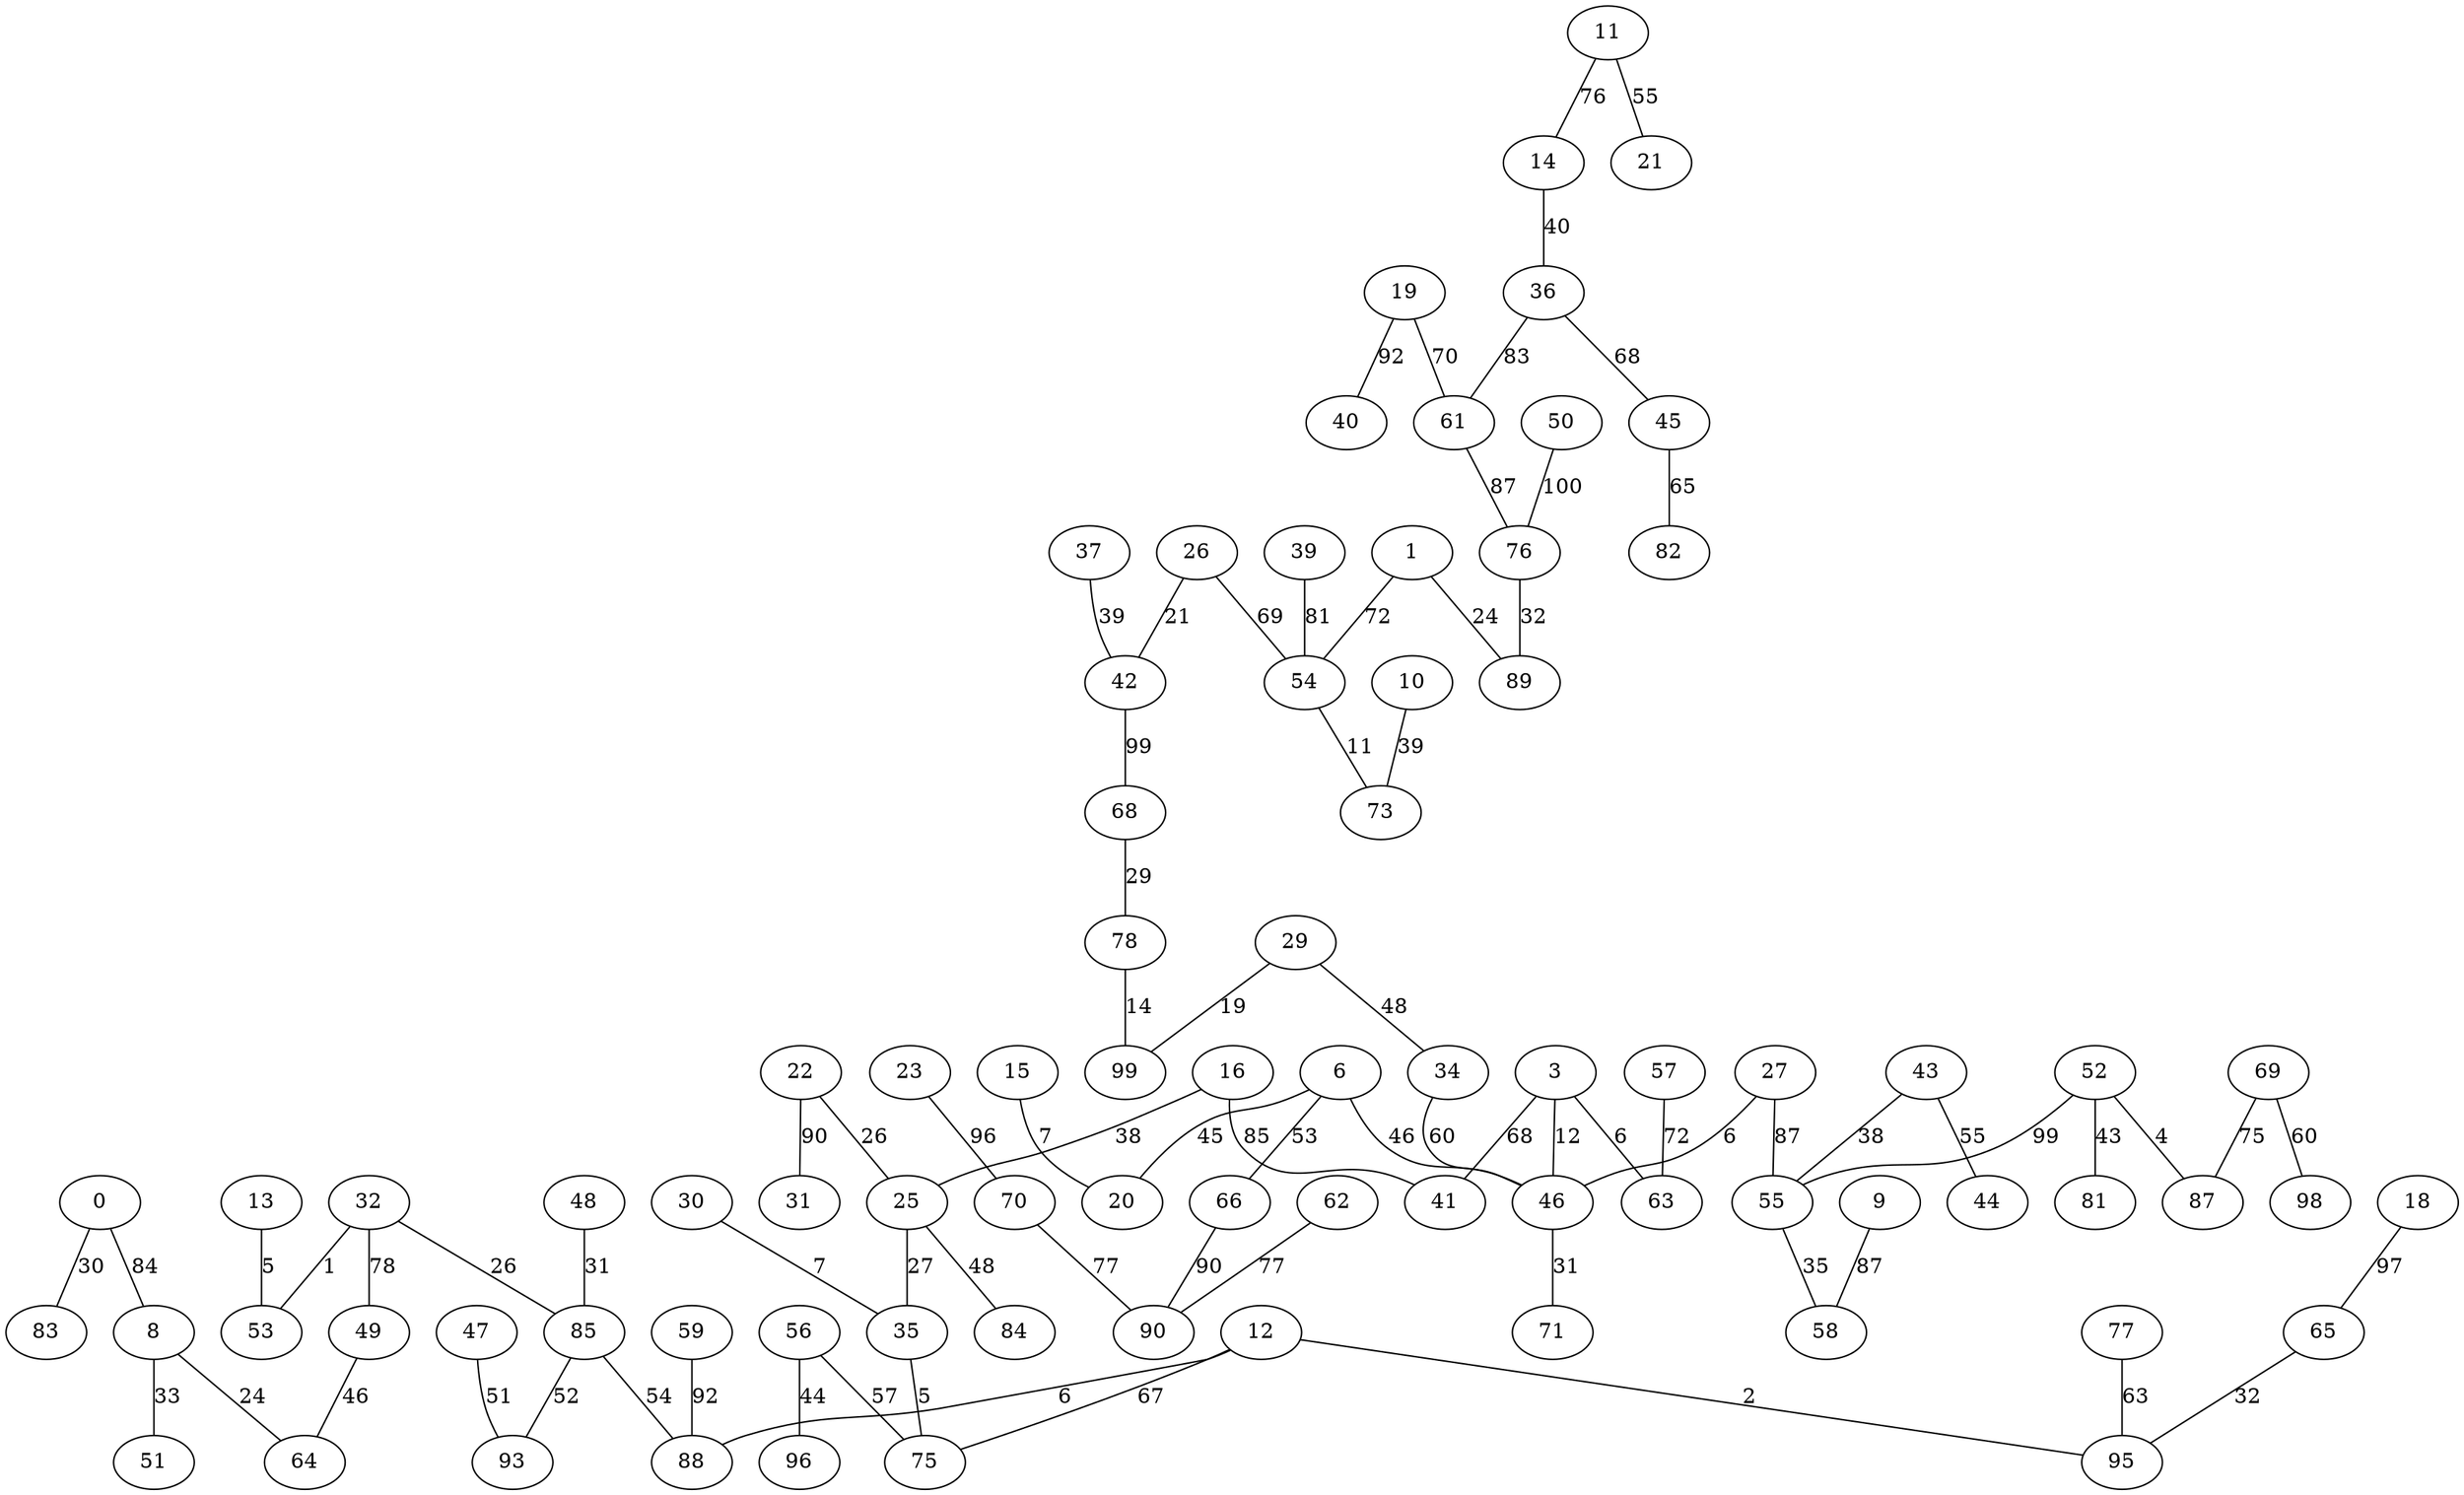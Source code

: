 graph {
  0 [label="0"];
  1 [label="1"];
  3 [label="3"];
  6 [label="6"];
  8 [label="8"];
  9 [label="9"];
  10 [label="10"];
  11 [label="11"];
  12 [label="12"];
  13 [label="13"];
  14 [label="14"];
  15 [label="15"];
  16 [label="16"];
  18 [label="18"];
  19 [label="19"];
  20 [label="20"];
  21 [label="21"];
  22 [label="22"];
  23 [label="23"];
  25 [label="25"];
  26 [label="26"];
  27 [label="27"];
  29 [label="29"];
  30 [label="30"];
  31 [label="31"];
  32 [label="32"];
  34 [label="34"];
  35 [label="35"];
  36 [label="36"];
  37 [label="37"];
  39 [label="39"];
  40 [label="40"];
  41 [label="41"];
  42 [label="42"];
  43 [label="43"];
  44 [label="44"];
  45 [label="45"];
  46 [label="46"];
  47 [label="47"];
  48 [label="48"];
  49 [label="49"];
  50 [label="50"];
  51 [label="51"];
  52 [label="52"];
  53 [label="53"];
  54 [label="54"];
  55 [label="55"];
  56 [label="56"];
  57 [label="57"];
  58 [label="58"];
  59 [label="59"];
  61 [label="61"];
  62 [label="62"];
  63 [label="63"];
  64 [label="64"];
  65 [label="65"];
  66 [label="66"];
  68 [label="68"];
  69 [label="69"];
  70 [label="70"];
  71 [label="71"];
  73 [label="73"];
  75 [label="75"];
  76 [label="76"];
  77 [label="77"];
  78 [label="78"];
  81 [label="81"];
  82 [label="82"];
  83 [label="83"];
  84 [label="84"];
  85 [label="85"];
  87 [label="87"];
  88 [label="88"];
  89 [label="89"];
  90 [label="90"];
  93 [label="93"];
  95 [label="95"];
  96 [label="96"];
  98 [label="98"];
  99 [label="99"];
  0 -- 8 [label="84"];
  0 -- 83 [label="30"];
  1 -- 89 [label="24"];
  1 -- 54 [label="72"];
  3 -- 41 [label="68"];
  3 -- 63 [label="6"];
  3 -- 46 [label="12"];
  6 -- 20 [label="45"];
  6 -- 66 [label="53"];
  6 -- 46 [label="46"];
  8 -- 64 [label="24"];
  8 -- 51 [label="33"];
  9 -- 58 [label="87"];
  10 -- 73 [label="39"];
  11 -- 14 [label="76"];
  11 -- 21 [label="55"];
  12 -- 75 [label="67"];
  12 -- 95 [label="2"];
  12 -- 88 [label="6"];
  13 -- 53 [label="5"];
  14 -- 36 [label="40"];
  15 -- 20 [label="7"];
  16 -- 25 [label="38"];
  16 -- 41 [label="85"];
  18 -- 65 [label="97"];
  19 -- 40 [label="92"];
  19 -- 61 [label="70"];
  22 -- 25 [label="26"];
  22 -- 31 [label="90"];
  23 -- 70 [label="96"];
  25 -- 84 [label="48"];
  25 -- 35 [label="27"];
  26 -- 54 [label="69"];
  26 -- 42 [label="21"];
  27 -- 46 [label="6"];
  27 -- 55 [label="87"];
  29 -- 99 [label="19"];
  29 -- 34 [label="48"];
  30 -- 35 [label="7"];
  32 -- 53 [label="1"];
  32 -- 85 [label="26"];
  32 -- 49 [label="78"];
  34 -- 46 [label="60"];
  35 -- 75 [label="5"];
  36 -- 45 [label="68"];
  36 -- 61 [label="83"];
  37 -- 42 [label="39"];
  39 -- 54 [label="81"];
  42 -- 68 [label="99"];
  43 -- 44 [label="55"];
  43 -- 55 [label="38"];
  45 -- 82 [label="65"];
  46 -- 71 [label="31"];
  47 -- 93 [label="51"];
  48 -- 85 [label="31"];
  49 -- 64 [label="46"];
  50 -- 76 [label="100"];
  52 -- 87 [label="4"];
  52 -- 55 [label="99"];
  52 -- 81 [label="43"];
  54 -- 73 [label="11"];
  55 -- 58 [label="35"];
  56 -- 75 [label="57"];
  56 -- 96 [label="44"];
  57 -- 63 [label="72"];
  59 -- 88 [label="92"];
  61 -- 76 [label="87"];
  62 -- 90 [label="77"];
  65 -- 95 [label="32"];
  66 -- 90 [label="90"];
  68 -- 78 [label="29"];
  69 -- 98 [label="60"];
  69 -- 87 [label="75"];
  70 -- 90 [label="77"];
  76 -- 89 [label="32"];
  77 -- 95 [label="63"];
  78 -- 99 [label="14"];
  85 -- 93 [label="52"];
  85 -- 88 [label="54"];
}